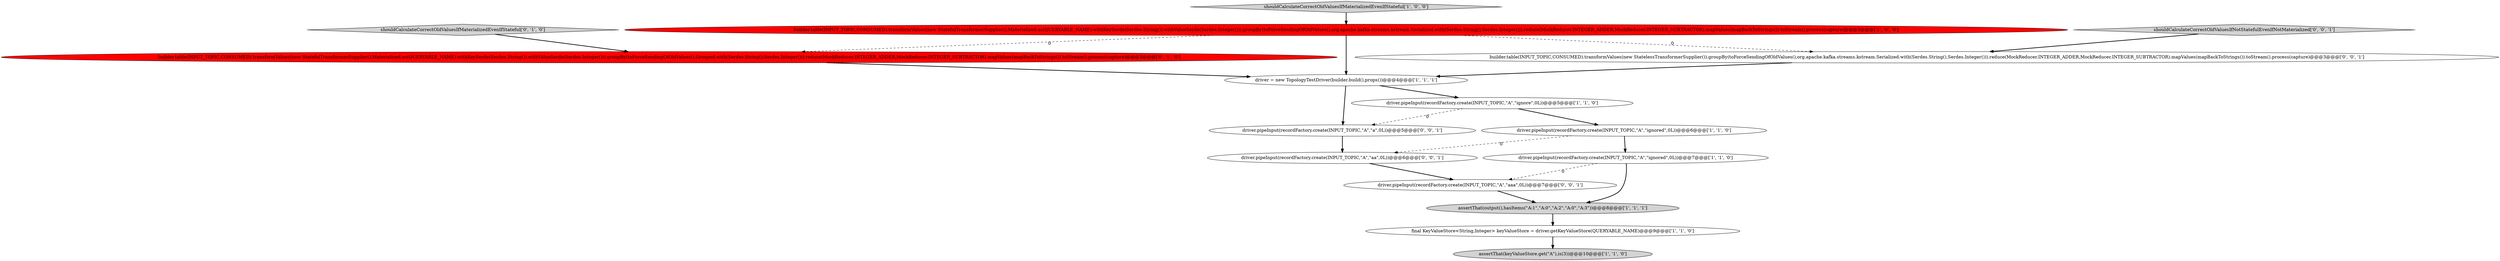 digraph {
3 [style = filled, label = "final KeyValueStore<String,Integer> keyValueStore = driver.getKeyValueStore(QUERYABLE_NAME)@@@9@@@['1', '1', '0']", fillcolor = white, shape = ellipse image = "AAA0AAABBB1BBB"];
5 [style = filled, label = "assertThat(output(),hasItems(\"A:1\",\"A:0\",\"A:2\",\"A:0\",\"A:3\"))@@@8@@@['1', '1', '1']", fillcolor = lightgray, shape = ellipse image = "AAA0AAABBB1BBB"];
0 [style = filled, label = "builder.table(INPUT_TOPIC,CONSUMED).transformValues(new StatefulTransformerSupplier(),Materialized.as(QUERYABLE_NAME).withKeySerde(Serdes.String()).withValueSerde(Serdes.Integer())).groupBy(toForceSendingOfOldValues(),org.apache.kafka.streams.kstream.Serialized.with(Serdes.String(),Serdes.Integer())).reduce(MockReducer.INTEGER_ADDER,MockReducer.INTEGER_SUBTRACTOR).mapValues(mapBackToStrings()).toStream().process(capture)@@@3@@@['1', '0', '0']", fillcolor = red, shape = ellipse image = "AAA1AAABBB1BBB"];
9 [style = filled, label = "shouldCalculateCorrectOldValuesIfMaterializedEvenIfStateful['0', '1', '0']", fillcolor = lightgray, shape = diamond image = "AAA0AAABBB2BBB"];
13 [style = filled, label = "driver.pipeInput(recordFactory.create(INPUT_TOPIC,\"A\",\"a\",0L))@@@5@@@['0', '0', '1']", fillcolor = white, shape = ellipse image = "AAA0AAABBB3BBB"];
1 [style = filled, label = "driver = new TopologyTestDriver(builder.build(),props())@@@4@@@['1', '1', '1']", fillcolor = white, shape = ellipse image = "AAA0AAABBB1BBB"];
12 [style = filled, label = "driver.pipeInput(recordFactory.create(INPUT_TOPIC,\"A\",\"aa\",0L))@@@6@@@['0', '0', '1']", fillcolor = white, shape = ellipse image = "AAA0AAABBB3BBB"];
4 [style = filled, label = "driver.pipeInput(recordFactory.create(INPUT_TOPIC,\"A\",\"ignore\",0L))@@@5@@@['1', '1', '0']", fillcolor = white, shape = ellipse image = "AAA0AAABBB1BBB"];
2 [style = filled, label = "driver.pipeInput(recordFactory.create(INPUT_TOPIC,\"A\",\"ignored\",0L))@@@6@@@['1', '1', '0']", fillcolor = white, shape = ellipse image = "AAA0AAABBB1BBB"];
7 [style = filled, label = "driver.pipeInput(recordFactory.create(INPUT_TOPIC,\"A\",\"ignored\",0L))@@@7@@@['1', '1', '0']", fillcolor = white, shape = ellipse image = "AAA0AAABBB1BBB"];
15 [style = filled, label = "shouldCalculateCorrectOldValuesIfNotStatefulEvenIfNotMaterialized['0', '0', '1']", fillcolor = lightgray, shape = diamond image = "AAA0AAABBB3BBB"];
8 [style = filled, label = "shouldCalculateCorrectOldValuesIfMaterializedEvenIfStateful['1', '0', '0']", fillcolor = lightgray, shape = diamond image = "AAA0AAABBB1BBB"];
6 [style = filled, label = "assertThat(keyValueStore.get(\"A\"),is(3))@@@10@@@['1', '1', '0']", fillcolor = lightgray, shape = ellipse image = "AAA0AAABBB1BBB"];
14 [style = filled, label = "driver.pipeInput(recordFactory.create(INPUT_TOPIC,\"A\",\"aaa\",0L))@@@7@@@['0', '0', '1']", fillcolor = white, shape = ellipse image = "AAA0AAABBB3BBB"];
10 [style = filled, label = "builder.table(INPUT_TOPIC,CONSUMED).transformValues(new StatefulTransformerSupplier(),Materialized.as(QUERYABLE_NAME).withKeySerde(Serdes.String()).withValueSerde(Serdes.Integer())).groupBy(toForceSendingOfOldValues(),Grouped.with(Serdes.String(),Serdes.Integer())).reduce(MockReducer.INTEGER_ADDER,MockReducer.INTEGER_SUBTRACTOR).mapValues(mapBackToStrings()).toStream().process(capture)@@@3@@@['0', '1', '0']", fillcolor = red, shape = ellipse image = "AAA1AAABBB2BBB"];
11 [style = filled, label = "builder.table(INPUT_TOPIC,CONSUMED).transformValues(new StatelessTransformerSupplier()).groupBy(toForceSendingOfOldValues(),org.apache.kafka.streams.kstream.Serialized.with(Serdes.String(),Serdes.Integer())).reduce(MockReducer.INTEGER_ADDER,MockReducer.INTEGER_SUBTRACTOR).mapValues(mapBackToStrings()).toStream().process(capture)@@@3@@@['0', '0', '1']", fillcolor = white, shape = ellipse image = "AAA0AAABBB3BBB"];
5->3 [style = bold, label=""];
1->4 [style = bold, label=""];
11->1 [style = bold, label=""];
7->14 [style = dashed, label="0"];
3->6 [style = bold, label=""];
0->11 [style = dashed, label="0"];
4->2 [style = bold, label=""];
9->10 [style = bold, label=""];
1->13 [style = bold, label=""];
0->10 [style = dashed, label="0"];
8->0 [style = bold, label=""];
2->12 [style = dashed, label="0"];
7->5 [style = bold, label=""];
13->12 [style = bold, label=""];
15->11 [style = bold, label=""];
0->1 [style = bold, label=""];
12->14 [style = bold, label=""];
2->7 [style = bold, label=""];
4->13 [style = dashed, label="0"];
10->1 [style = bold, label=""];
14->5 [style = bold, label=""];
}
